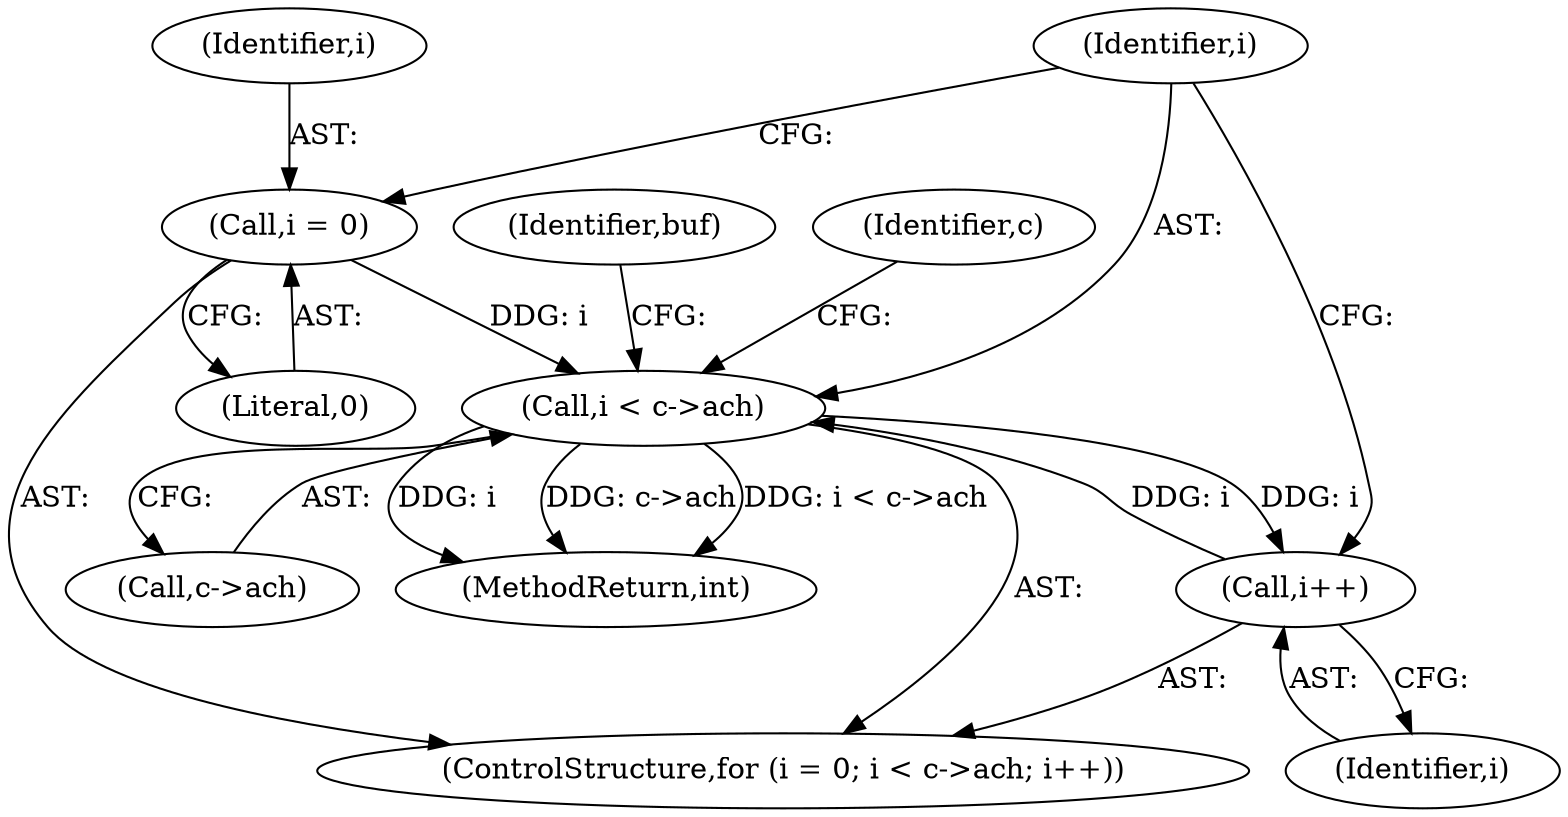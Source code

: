 digraph "0_libav_5a396bb3a66a61a68b80f2369d0249729bf85e04@pointer" {
"1000152" [label="(Call,i < c->ach)"];
"1000157" [label="(Call,i++)"];
"1000152" [label="(Call,i < c->ach)"];
"1000149" [label="(Call,i = 0)"];
"1000157" [label="(Call,i++)"];
"1000148" [label="(ControlStructure,for (i = 0; i < c->ach; i++))"];
"1000154" [label="(Call,c->ach)"];
"1000149" [label="(Call,i = 0)"];
"1000150" [label="(Identifier,i)"];
"1000151" [label="(Literal,0)"];
"1000152" [label="(Call,i < c->ach)"];
"1000164" [label="(Identifier,c)"];
"1000257" [label="(MethodReturn,int)"];
"1000153" [label="(Identifier,i)"];
"1000158" [label="(Identifier,i)"];
"1000204" [label="(Identifier,buf)"];
"1000152" -> "1000148"  [label="AST: "];
"1000152" -> "1000154"  [label="CFG: "];
"1000153" -> "1000152"  [label="AST: "];
"1000154" -> "1000152"  [label="AST: "];
"1000164" -> "1000152"  [label="CFG: "];
"1000204" -> "1000152"  [label="CFG: "];
"1000152" -> "1000257"  [label="DDG: i"];
"1000152" -> "1000257"  [label="DDG: c->ach"];
"1000152" -> "1000257"  [label="DDG: i < c->ach"];
"1000157" -> "1000152"  [label="DDG: i"];
"1000149" -> "1000152"  [label="DDG: i"];
"1000152" -> "1000157"  [label="DDG: i"];
"1000157" -> "1000148"  [label="AST: "];
"1000157" -> "1000158"  [label="CFG: "];
"1000158" -> "1000157"  [label="AST: "];
"1000153" -> "1000157"  [label="CFG: "];
"1000149" -> "1000148"  [label="AST: "];
"1000149" -> "1000151"  [label="CFG: "];
"1000150" -> "1000149"  [label="AST: "];
"1000151" -> "1000149"  [label="AST: "];
"1000153" -> "1000149"  [label="CFG: "];
}
